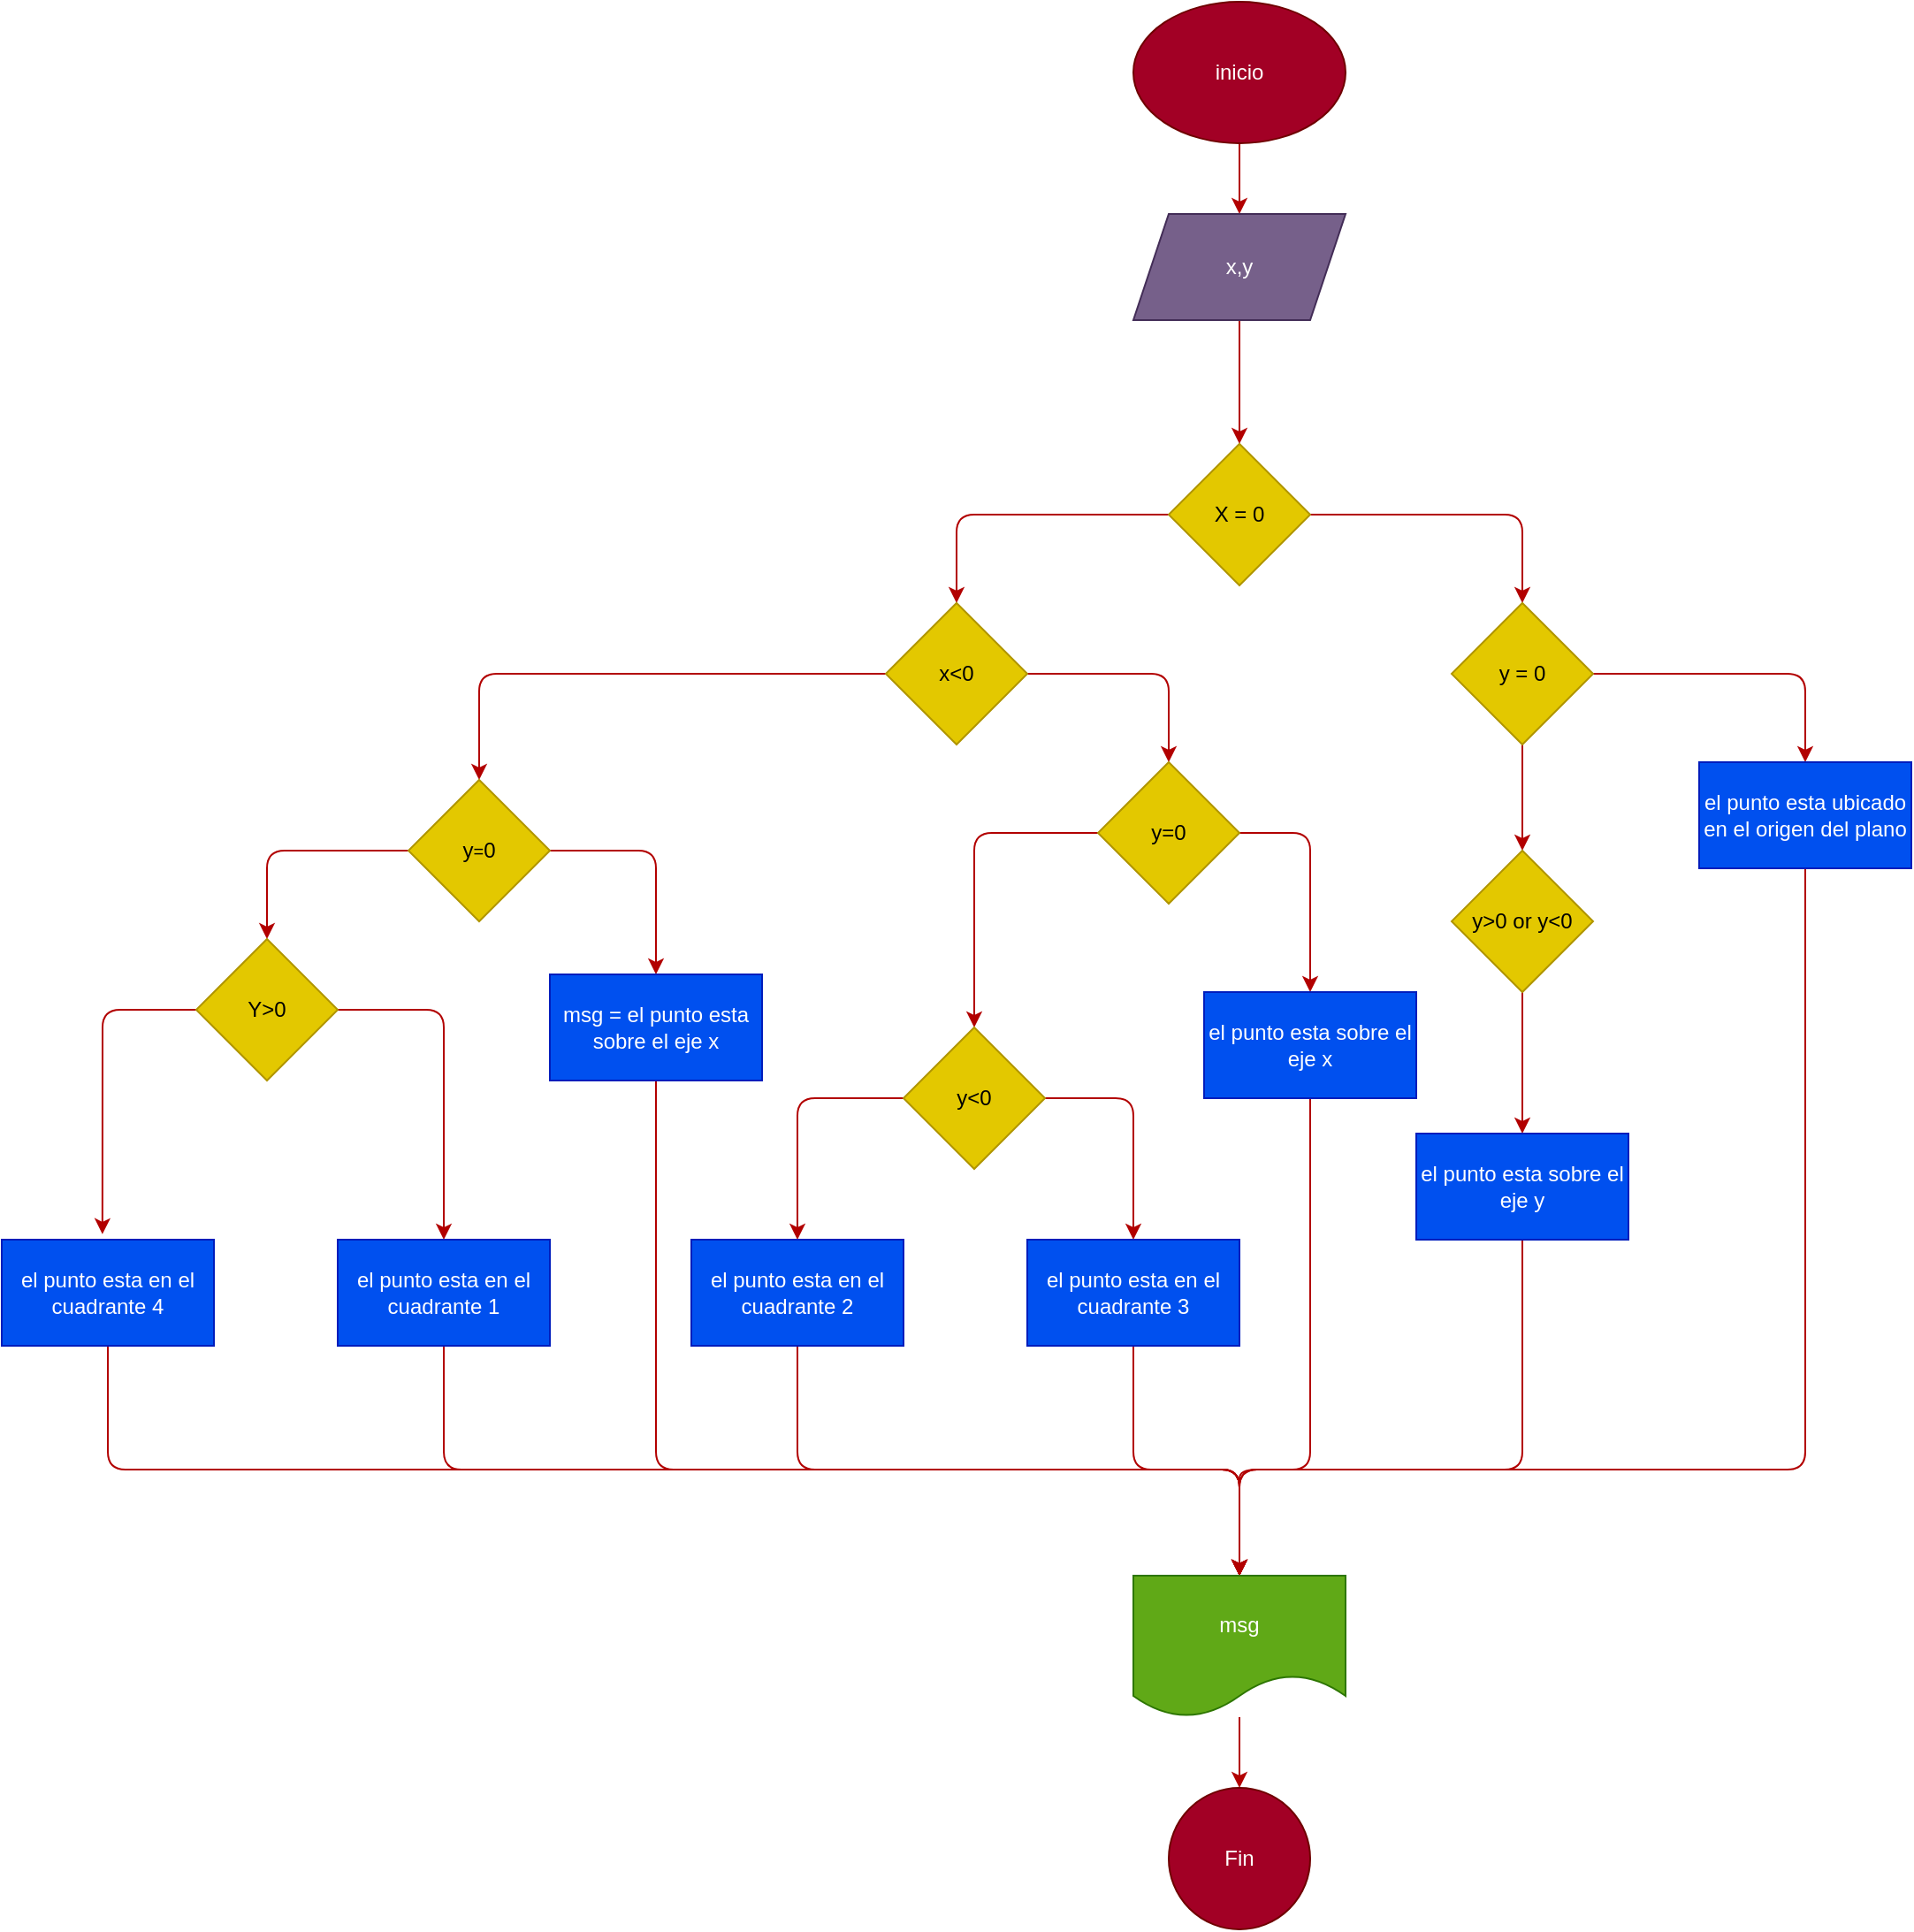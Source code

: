 <mxfile>
    <diagram id="ub8c0MrHdGzaL1F6CFOZ" name="Page-1">
        <mxGraphModel dx="2235" dy="1105" grid="1" gridSize="10" guides="1" tooltips="1" connect="1" arrows="1" fold="1" page="1" pageScale="1" pageWidth="850" pageHeight="1100" math="0" shadow="0">
            <root>
                <mxCell id="0"/>
                <mxCell id="1" parent="0"/>
                <mxCell id="10" value="" style="edgeStyle=none;html=1;fillColor=#e51400;strokeColor=#B20000;" parent="1" source="2" target="3" edge="1">
                    <mxGeometry relative="1" as="geometry"/>
                </mxCell>
                <mxCell id="2" value="inicio" style="ellipse;whiteSpace=wrap;html=1;fillColor=#a20025;fontColor=#ffffff;strokeColor=#6F0000;" parent="1" vertex="1">
                    <mxGeometry x="340" y="20" width="120" height="80" as="geometry"/>
                </mxCell>
                <mxCell id="11" value="" style="edgeStyle=none;html=1;fillColor=#e51400;strokeColor=#B20000;" parent="1" source="3" target="4" edge="1">
                    <mxGeometry relative="1" as="geometry"/>
                </mxCell>
                <mxCell id="3" value="x,y" style="shape=parallelogram;perimeter=parallelogramPerimeter;whiteSpace=wrap;html=1;fixedSize=1;fillColor=#76608a;fontColor=#ffffff;strokeColor=#432D57;" parent="1" vertex="1">
                    <mxGeometry x="340" y="140" width="120" height="60" as="geometry"/>
                </mxCell>
                <mxCell id="8" style="edgeStyle=none;html=1;entryX=0.5;entryY=0;entryDx=0;entryDy=0;fillColor=#e51400;strokeColor=#B20000;" parent="1" source="4" target="5" edge="1">
                    <mxGeometry relative="1" as="geometry">
                        <Array as="points">
                            <mxPoint x="560" y="310"/>
                        </Array>
                    </mxGeometry>
                </mxCell>
                <mxCell id="13" style="edgeStyle=none;html=1;entryX=0.5;entryY=0;entryDx=0;entryDy=0;fillColor=#e51400;strokeColor=#B20000;" parent="1" source="4" target="12" edge="1">
                    <mxGeometry relative="1" as="geometry">
                        <Array as="points">
                            <mxPoint x="240" y="310"/>
                        </Array>
                    </mxGeometry>
                </mxCell>
                <mxCell id="4" value="X = 0" style="rhombus;whiteSpace=wrap;html=1;fillColor=#e3c800;fontColor=#000000;strokeColor=#B09500;" parent="1" vertex="1">
                    <mxGeometry x="360" y="270" width="80" height="80" as="geometry"/>
                </mxCell>
                <mxCell id="9" style="edgeStyle=none;html=1;entryX=0.5;entryY=0;entryDx=0;entryDy=0;fillColor=#e51400;strokeColor=#B20000;" parent="1" source="5" target="7" edge="1">
                    <mxGeometry relative="1" as="geometry">
                        <Array as="points">
                            <mxPoint x="720" y="400"/>
                        </Array>
                    </mxGeometry>
                </mxCell>
                <mxCell id="15" value="" style="edgeStyle=none;html=1;fillColor=#e51400;strokeColor=#B20000;" parent="1" source="5" target="14" edge="1">
                    <mxGeometry relative="1" as="geometry"/>
                </mxCell>
                <mxCell id="5" value="y = 0" style="rhombus;whiteSpace=wrap;html=1;fillColor=#e3c800;fontColor=#000000;strokeColor=#B09500;" parent="1" vertex="1">
                    <mxGeometry x="520" y="360" width="80" height="80" as="geometry"/>
                </mxCell>
                <mxCell id="64" style="edgeStyle=none;html=1;entryX=0.5;entryY=0;entryDx=0;entryDy=0;fillColor=#e51400;strokeColor=#B20000;" edge="1" parent="1" source="7" target="56">
                    <mxGeometry relative="1" as="geometry">
                        <Array as="points">
                            <mxPoint x="720" y="850"/>
                            <mxPoint x="400" y="850"/>
                        </Array>
                    </mxGeometry>
                </mxCell>
                <mxCell id="7" value="el punto esta ubicado en el origen del plano" style="rounded=0;whiteSpace=wrap;html=1;fillColor=#0050ef;fontColor=#ffffff;strokeColor=#001DBC;" parent="1" vertex="1">
                    <mxGeometry x="660" y="450" width="120" height="60" as="geometry"/>
                </mxCell>
                <mxCell id="23" value="" style="edgeStyle=none;html=1;fillColor=#e51400;strokeColor=#B20000;" parent="1" source="12" target="22" edge="1">
                    <mxGeometry relative="1" as="geometry">
                        <Array as="points">
                            <mxPoint x="360" y="400"/>
                        </Array>
                    </mxGeometry>
                </mxCell>
                <mxCell id="29" value="" style="edgeStyle=none;html=1;fillColor=#e51400;strokeColor=#B20000;" parent="1" source="12" target="28" edge="1">
                    <mxGeometry relative="1" as="geometry">
                        <Array as="points">
                            <mxPoint x="-30" y="400"/>
                        </Array>
                    </mxGeometry>
                </mxCell>
                <mxCell id="12" value="x&amp;lt;0" style="rhombus;whiteSpace=wrap;html=1;fillColor=#e3c800;fontColor=#000000;strokeColor=#B09500;" parent="1" vertex="1">
                    <mxGeometry x="200" y="360" width="80" height="80" as="geometry"/>
                </mxCell>
                <mxCell id="19" value="" style="edgeStyle=none;html=1;fillColor=#e51400;strokeColor=#B20000;" parent="1" source="14" target="16" edge="1">
                    <mxGeometry relative="1" as="geometry"/>
                </mxCell>
                <mxCell id="14" value="y&amp;gt;0 or y&amp;lt;0" style="rhombus;whiteSpace=wrap;html=1;fillColor=#e3c800;fontColor=#000000;strokeColor=#B09500;" parent="1" vertex="1">
                    <mxGeometry x="520" y="500" width="80" height="80" as="geometry"/>
                </mxCell>
                <mxCell id="63" style="edgeStyle=none;html=1;entryX=0.5;entryY=0;entryDx=0;entryDy=0;fillColor=#e51400;strokeColor=#B20000;" edge="1" parent="1" source="16" target="56">
                    <mxGeometry relative="1" as="geometry">
                        <Array as="points">
                            <mxPoint x="560" y="850"/>
                            <mxPoint x="400" y="850"/>
                        </Array>
                    </mxGeometry>
                </mxCell>
                <mxCell id="16" value="el punto esta sobre el eje y" style="whiteSpace=wrap;html=1;fillColor=#0050ef;fontColor=#ffffff;strokeColor=#001DBC;" parent="1" vertex="1">
                    <mxGeometry x="500" y="660" width="120" height="60" as="geometry"/>
                </mxCell>
                <mxCell id="25" value="" style="edgeStyle=none;html=1;fillColor=#e51400;strokeColor=#B20000;" parent="1" source="22" target="24" edge="1">
                    <mxGeometry relative="1" as="geometry">
                        <Array as="points">
                            <mxPoint x="440" y="490"/>
                        </Array>
                    </mxGeometry>
                </mxCell>
                <mxCell id="39" value="" style="edgeStyle=none;html=1;fillColor=#e51400;strokeColor=#B20000;" parent="1" source="22" target="38" edge="1">
                    <mxGeometry relative="1" as="geometry">
                        <Array as="points">
                            <mxPoint x="250" y="490"/>
                        </Array>
                    </mxGeometry>
                </mxCell>
                <mxCell id="22" value="y=0" style="rhombus;whiteSpace=wrap;html=1;fillColor=#e3c800;fontColor=#000000;strokeColor=#B09500;" parent="1" vertex="1">
                    <mxGeometry x="320" y="450" width="80" height="80" as="geometry"/>
                </mxCell>
                <mxCell id="66" style="edgeStyle=none;html=1;entryX=0.5;entryY=0;entryDx=0;entryDy=0;fillColor=#e51400;strokeColor=#B20000;" edge="1" parent="1" source="24" target="56">
                    <mxGeometry relative="1" as="geometry">
                        <Array as="points">
                            <mxPoint x="440" y="850"/>
                            <mxPoint x="400" y="850"/>
                            <mxPoint x="400" y="860"/>
                        </Array>
                    </mxGeometry>
                </mxCell>
                <mxCell id="24" value="el punto esta sobre el eje x" style="whiteSpace=wrap;html=1;fillColor=#0050ef;fontColor=#ffffff;strokeColor=#001DBC;" parent="1" vertex="1">
                    <mxGeometry x="380" y="580" width="120" height="60" as="geometry"/>
                </mxCell>
                <mxCell id="31" value="" style="edgeStyle=none;html=1;fillColor=#e51400;strokeColor=#B20000;" parent="1" source="28" target="30" edge="1">
                    <mxGeometry relative="1" as="geometry">
                        <Array as="points">
                            <mxPoint x="70" y="500"/>
                        </Array>
                    </mxGeometry>
                </mxCell>
                <mxCell id="50" value="" style="edgeStyle=none;html=1;fillColor=#e51400;strokeColor=#B20000;" parent="1" source="28" target="49" edge="1">
                    <mxGeometry relative="1" as="geometry">
                        <Array as="points">
                            <mxPoint x="-150" y="500"/>
                        </Array>
                    </mxGeometry>
                </mxCell>
                <mxCell id="28" value="y&lt;span style=&quot;font-size: 10px;&quot;&gt;=&lt;/span&gt;0" style="rhombus;whiteSpace=wrap;html=1;fillColor=#e3c800;fontColor=#000000;strokeColor=#B09500;" parent="1" vertex="1">
                    <mxGeometry x="-70" y="460" width="80" height="80" as="geometry"/>
                </mxCell>
                <mxCell id="65" style="edgeStyle=none;html=1;entryX=0.5;entryY=0;entryDx=0;entryDy=0;fillColor=#e51400;strokeColor=#B20000;" edge="1" parent="1" source="30" target="56">
                    <mxGeometry relative="1" as="geometry">
                        <Array as="points">
                            <mxPoint x="70" y="850"/>
                            <mxPoint x="400" y="850"/>
                        </Array>
                    </mxGeometry>
                </mxCell>
                <mxCell id="30" value="msg = el punto esta sobre el eje x" style="whiteSpace=wrap;html=1;fillColor=#0050ef;fontColor=#ffffff;strokeColor=#001DBC;" parent="1" vertex="1">
                    <mxGeometry x="10" y="570" width="120" height="60" as="geometry"/>
                </mxCell>
                <mxCell id="45" style="edgeStyle=none;html=1;entryX=0.5;entryY=0;entryDx=0;entryDy=0;fillColor=#e51400;strokeColor=#B20000;" parent="1" source="38" target="42" edge="1">
                    <mxGeometry relative="1" as="geometry">
                        <Array as="points">
                            <mxPoint x="340" y="640"/>
                        </Array>
                    </mxGeometry>
                </mxCell>
                <mxCell id="48" value="" style="edgeStyle=none;html=1;entryX=0.5;entryY=0;entryDx=0;entryDy=0;fillColor=#e51400;strokeColor=#B20000;" parent="1" source="38" target="47" edge="1">
                    <mxGeometry relative="1" as="geometry">
                        <Array as="points">
                            <mxPoint x="150" y="640"/>
                        </Array>
                    </mxGeometry>
                </mxCell>
                <mxCell id="38" value="y&amp;lt;0" style="rhombus;whiteSpace=wrap;html=1;fillColor=#e3c800;fontColor=#000000;strokeColor=#B09500;" parent="1" vertex="1">
                    <mxGeometry x="210" y="600" width="80" height="80" as="geometry"/>
                </mxCell>
                <mxCell id="62" style="edgeStyle=none;html=1;entryX=0.5;entryY=0;entryDx=0;entryDy=0;fillColor=#e51400;strokeColor=#B20000;" edge="1" parent="1" source="42" target="56">
                    <mxGeometry relative="1" as="geometry">
                        <Array as="points">
                            <mxPoint x="340" y="850"/>
                            <mxPoint x="400" y="850"/>
                        </Array>
                    </mxGeometry>
                </mxCell>
                <mxCell id="42" value="el punto esta en el cuadrante 3" style="rounded=0;whiteSpace=wrap;html=1;fillColor=#0050ef;fontColor=#ffffff;strokeColor=#001DBC;" parent="1" vertex="1">
                    <mxGeometry x="280" y="720" width="120" height="60" as="geometry"/>
                </mxCell>
                <mxCell id="61" style="edgeStyle=none;html=1;entryX=0.5;entryY=0;entryDx=0;entryDy=0;fillColor=#e51400;strokeColor=#B20000;" edge="1" parent="1" source="47" target="56">
                    <mxGeometry relative="1" as="geometry">
                        <Array as="points">
                            <mxPoint x="150" y="850"/>
                            <mxPoint x="400" y="850"/>
                        </Array>
                    </mxGeometry>
                </mxCell>
                <mxCell id="47" value="el punto esta en el cuadrante 2" style="rounded=0;whiteSpace=wrap;html=1;fillColor=#0050ef;fontColor=#ffffff;strokeColor=#001DBC;" parent="1" vertex="1">
                    <mxGeometry x="90" y="720" width="120" height="60" as="geometry"/>
                </mxCell>
                <mxCell id="52" value="" style="edgeStyle=none;html=1;fillColor=#e51400;strokeColor=#B20000;" parent="1" source="49" target="51" edge="1">
                    <mxGeometry relative="1" as="geometry">
                        <Array as="points">
                            <mxPoint x="-50" y="590"/>
                        </Array>
                    </mxGeometry>
                </mxCell>
                <mxCell id="54" value="" style="edgeStyle=none;html=1;fillColor=#e51400;strokeColor=#B20000;" parent="1" source="49" edge="1">
                    <mxGeometry relative="1" as="geometry">
                        <mxPoint x="-243.077" y="716.923" as="targetPoint"/>
                        <Array as="points">
                            <mxPoint x="-243" y="590"/>
                        </Array>
                    </mxGeometry>
                </mxCell>
                <mxCell id="49" value="Y&amp;gt;0" style="rhombus;whiteSpace=wrap;html=1;fillColor=#e3c800;fontColor=#000000;strokeColor=#B09500;" parent="1" vertex="1">
                    <mxGeometry x="-190" y="550" width="80" height="80" as="geometry"/>
                </mxCell>
                <mxCell id="60" style="edgeStyle=none;html=1;fillColor=#e51400;strokeColor=#B20000;" edge="1" parent="1" source="51">
                    <mxGeometry relative="1" as="geometry">
                        <mxPoint x="400" y="910" as="targetPoint"/>
                        <Array as="points">
                            <mxPoint x="-50" y="850"/>
                            <mxPoint x="400" y="850"/>
                        </Array>
                    </mxGeometry>
                </mxCell>
                <mxCell id="51" value="el punto esta en el cuadrante 1" style="whiteSpace=wrap;html=1;fillColor=#0050ef;fontColor=#ffffff;strokeColor=#001DBC;" parent="1" vertex="1">
                    <mxGeometry x="-110" y="720" width="120" height="60" as="geometry"/>
                </mxCell>
                <mxCell id="59" style="edgeStyle=none;html=1;entryX=0.5;entryY=0;entryDx=0;entryDy=0;fillColor=#e51400;strokeColor=#B20000;" edge="1" parent="1" source="55" target="56">
                    <mxGeometry relative="1" as="geometry">
                        <Array as="points">
                            <mxPoint x="-240" y="850"/>
                            <mxPoint x="400" y="850"/>
                        </Array>
                    </mxGeometry>
                </mxCell>
                <mxCell id="55" value="el punto esta en el cuadrante 4" style="rounded=0;whiteSpace=wrap;html=1;fillColor=#0050ef;fontColor=#ffffff;strokeColor=#001DBC;" parent="1" vertex="1">
                    <mxGeometry x="-300" y="720" width="120" height="60" as="geometry"/>
                </mxCell>
                <mxCell id="58" value="" style="edgeStyle=none;html=1;fillColor=#e51400;strokeColor=#B20000;" edge="1" parent="1" source="56" target="57">
                    <mxGeometry relative="1" as="geometry"/>
                </mxCell>
                <mxCell id="56" value="msg" style="shape=document;whiteSpace=wrap;html=1;boundedLbl=1;fillColor=#60a917;fontColor=#ffffff;strokeColor=#2D7600;" vertex="1" parent="1">
                    <mxGeometry x="340" y="910" width="120" height="80" as="geometry"/>
                </mxCell>
                <mxCell id="57" value="Fin" style="ellipse;whiteSpace=wrap;html=1;fillColor=#a20025;fontColor=#ffffff;strokeColor=#6F0000;" vertex="1" parent="1">
                    <mxGeometry x="360" y="1030" width="80" height="80" as="geometry"/>
                </mxCell>
            </root>
        </mxGraphModel>
    </diagram>
</mxfile>